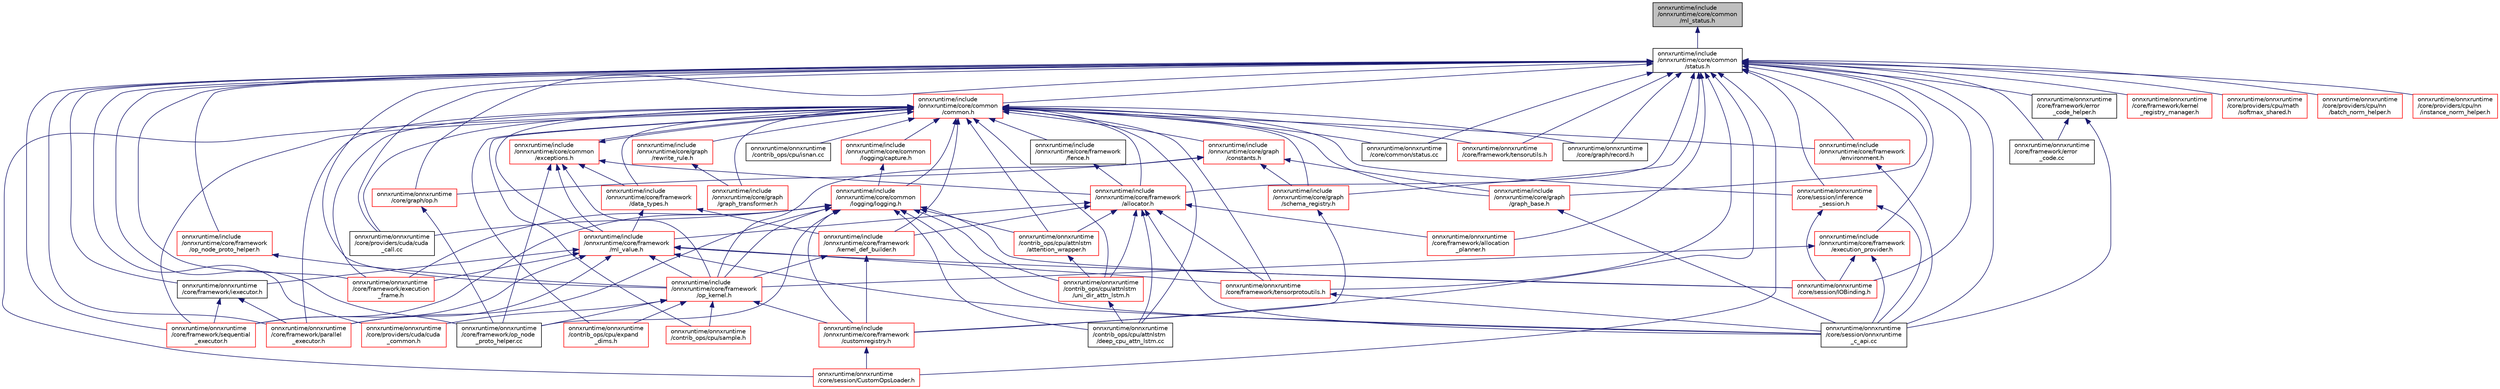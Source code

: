 digraph "onnxruntime/include/onnxruntime/core/common/ml_status.h"
{
  edge [fontname="Helvetica",fontsize="10",labelfontname="Helvetica",labelfontsize="10"];
  node [fontname="Helvetica",fontsize="10",shape=record];
  Node2 [label="onnxruntime/include\l/onnxruntime/core/common\l/ml_status.h",height=0.2,width=0.4,color="black", fillcolor="grey75", style="filled", fontcolor="black"];
  Node2 -> Node3 [dir="back",color="midnightblue",fontsize="10",style="solid"];
  Node3 [label="onnxruntime/include\l/onnxruntime/core/common\l/status.h",height=0.2,width=0.4,color="black", fillcolor="white", style="filled",URL="$status_8h.html"];
  Node3 -> Node4 [dir="back",color="midnightblue",fontsize="10",style="solid"];
  Node4 [label="onnxruntime/include\l/onnxruntime/core/common\l/common.h",height=0.2,width=0.4,color="red", fillcolor="white", style="filled",URL="$include_2onnxruntime_2core_2common_2common_8h.html"];
  Node4 -> Node5 [dir="back",color="midnightblue",fontsize="10",style="solid"];
  Node5 [label="onnxruntime/include\l/onnxruntime/core/common\l/exceptions.h",height=0.2,width=0.4,color="red", fillcolor="white", style="filled",URL="$exceptions_8h.html"];
  Node5 -> Node4 [dir="back",color="midnightblue",fontsize="10",style="solid"];
  Node5 -> Node6 [dir="back",color="midnightblue",fontsize="10",style="solid"];
  Node6 [label="onnxruntime/include\l/onnxruntime/core/framework\l/allocator.h",height=0.2,width=0.4,color="red", fillcolor="white", style="filled",URL="$framework_2allocator_8h.html"];
  Node6 -> Node7 [dir="back",color="midnightblue",fontsize="10",style="solid"];
  Node7 [label="onnxruntime/include\l/onnxruntime/core/framework\l/kernel_def_builder.h",height=0.2,width=0.4,color="red", fillcolor="white", style="filled",URL="$kernel__def__builder_8h.html"];
  Node7 -> Node8 [dir="back",color="midnightblue",fontsize="10",style="solid"];
  Node8 [label="onnxruntime/include\l/onnxruntime/core/framework\l/customregistry.h",height=0.2,width=0.4,color="red", fillcolor="white", style="filled",URL="$customregistry_8h.html"];
  Node8 -> Node11 [dir="back",color="midnightblue",fontsize="10",style="solid"];
  Node11 [label="onnxruntime/onnxruntime\l/core/session/CustomOpsLoader.h",height=0.2,width=0.4,color="red", fillcolor="white", style="filled",URL="$CustomOpsLoader_8h.html"];
  Node7 -> Node14 [dir="back",color="midnightblue",fontsize="10",style="solid"];
  Node14 [label="onnxruntime/include\l/onnxruntime/core/framework\l/op_kernel.h",height=0.2,width=0.4,color="red", fillcolor="white", style="filled",URL="$op__kernel_8h.html"];
  Node14 -> Node8 [dir="back",color="midnightblue",fontsize="10",style="solid"];
  Node14 -> Node28 [dir="back",color="midnightblue",fontsize="10",style="solid"];
  Node28 [label="onnxruntime/onnxruntime\l/contrib_ops/cpu/expand\l_dims.h",height=0.2,width=0.4,color="red", fillcolor="white", style="filled",URL="$expand__dims_8h.html"];
  Node14 -> Node30 [dir="back",color="midnightblue",fontsize="10",style="solid"];
  Node30 [label="onnxruntime/onnxruntime\l/contrib_ops/cpu/sample.h",height=0.2,width=0.4,color="red", fillcolor="white", style="filled",URL="$sample_8h.html"];
  Node14 -> Node50 [dir="back",color="midnightblue",fontsize="10",style="solid"];
  Node50 [label="onnxruntime/onnxruntime\l/core/framework/op_node\l_proto_helper.cc",height=0.2,width=0.4,color="black", fillcolor="white", style="filled",URL="$op__node__proto__helper_8cc.html"];
  Node14 -> Node221 [dir="back",color="midnightblue",fontsize="10",style="solid"];
  Node221 [label="onnxruntime/onnxruntime\l/core/providers/cuda/cuda\l_common.h",height=0.2,width=0.4,color="red", fillcolor="white", style="filled",URL="$cuda__common_8h.html"];
  Node6 -> Node270 [dir="back",color="midnightblue",fontsize="10",style="solid"];
  Node270 [label="onnxruntime/include\l/onnxruntime/core/framework\l/ml_value.h",height=0.2,width=0.4,color="red", fillcolor="white", style="filled",URL="$ml__value_8h.html"];
  Node270 -> Node14 [dir="back",color="midnightblue",fontsize="10",style="solid"];
  Node270 -> Node271 [dir="back",color="midnightblue",fontsize="10",style="solid"];
  Node271 [label="onnxruntime/onnxruntime\l/core/framework/execution\l_frame.h",height=0.2,width=0.4,color="red", fillcolor="white", style="filled",URL="$execution__frame_8h.html"];
  Node270 -> Node272 [dir="back",color="midnightblue",fontsize="10",style="solid"];
  Node272 [label="onnxruntime/onnxruntime\l/core/framework/iexecutor.h",height=0.2,width=0.4,color="black", fillcolor="white", style="filled",URL="$iexecutor_8h.html"];
  Node272 -> Node273 [dir="back",color="midnightblue",fontsize="10",style="solid"];
  Node273 [label="onnxruntime/onnxruntime\l/core/framework/parallel\l_executor.h",height=0.2,width=0.4,color="red", fillcolor="white", style="filled",URL="$parallel__executor_8h.html"];
  Node272 -> Node274 [dir="back",color="midnightblue",fontsize="10",style="solid"];
  Node274 [label="onnxruntime/onnxruntime\l/core/framework/sequential\l_executor.h",height=0.2,width=0.4,color="red", fillcolor="white", style="filled",URL="$sequential__executor_8h.html"];
  Node270 -> Node273 [dir="back",color="midnightblue",fontsize="10",style="solid"];
  Node270 -> Node274 [dir="back",color="midnightblue",fontsize="10",style="solid"];
  Node270 -> Node278 [dir="back",color="midnightblue",fontsize="10",style="solid"];
  Node278 [label="onnxruntime/onnxruntime\l/core/framework/tensorprotoutils.h",height=0.2,width=0.4,color="red", fillcolor="white", style="filled",URL="$tensorprotoutils_8h.html"];
  Node278 -> Node279 [dir="back",color="midnightblue",fontsize="10",style="solid"];
  Node279 [label="onnxruntime/onnxruntime\l/core/session/onnxruntime\l_c_api.cc",height=0.2,width=0.4,color="black", fillcolor="white", style="filled",URL="$onnxruntime__c__api_8cc.html"];
  Node270 -> Node280 [dir="back",color="midnightblue",fontsize="10",style="solid"];
  Node280 [label="onnxruntime/onnxruntime\l/core/session/IOBinding.h",height=0.2,width=0.4,color="red", fillcolor="white", style="filled",URL="$IOBinding_8h.html"];
  Node270 -> Node279 [dir="back",color="midnightblue",fontsize="10",style="solid"];
  Node6 -> Node307 [dir="back",color="midnightblue",fontsize="10",style="solid"];
  Node307 [label="onnxruntime/onnxruntime\l/contrib_ops/cpu/attnlstm\l/attention_wrapper.h",height=0.2,width=0.4,color="red", fillcolor="white", style="filled",URL="$attention__wrapper_8h.html"];
  Node307 -> Node305 [dir="back",color="midnightblue",fontsize="10",style="solid"];
  Node305 [label="onnxruntime/onnxruntime\l/contrib_ops/cpu/attnlstm\l/uni_dir_attn_lstm.h",height=0.2,width=0.4,color="red", fillcolor="white", style="filled",URL="$uni__dir__attn__lstm_8h.html"];
  Node305 -> Node27 [dir="back",color="midnightblue",fontsize="10",style="solid"];
  Node27 [label="onnxruntime/onnxruntime\l/contrib_ops/cpu/attnlstm\l/deep_cpu_attn_lstm.cc",height=0.2,width=0.4,color="black", fillcolor="white", style="filled",URL="$deep__cpu__attn__lstm_8cc.html"];
  Node6 -> Node305 [dir="back",color="midnightblue",fontsize="10",style="solid"];
  Node6 -> Node27 [dir="back",color="midnightblue",fontsize="10",style="solid"];
  Node6 -> Node308 [dir="back",color="midnightblue",fontsize="10",style="solid"];
  Node308 [label="onnxruntime/onnxruntime\l/core/framework/allocation\l_planner.h",height=0.2,width=0.4,color="red", fillcolor="white", style="filled",URL="$allocation__planner_8h.html"];
  Node6 -> Node278 [dir="back",color="midnightblue",fontsize="10",style="solid"];
  Node6 -> Node279 [dir="back",color="midnightblue",fontsize="10",style="solid"];
  Node5 -> Node325 [dir="back",color="midnightblue",fontsize="10",style="solid"];
  Node325 [label="onnxruntime/include\l/onnxruntime/core/framework\l/data_types.h",height=0.2,width=0.4,color="red", fillcolor="white", style="filled",URL="$data__types_8h.html"];
  Node325 -> Node7 [dir="back",color="midnightblue",fontsize="10",style="solid"];
  Node325 -> Node270 [dir="back",color="midnightblue",fontsize="10",style="solid"];
  Node5 -> Node270 [dir="back",color="midnightblue",fontsize="10",style="solid"];
  Node5 -> Node14 [dir="back",color="midnightblue",fontsize="10",style="solid"];
  Node5 -> Node50 [dir="back",color="midnightblue",fontsize="10",style="solid"];
  Node4 -> Node335 [dir="back",color="midnightblue",fontsize="10",style="solid"];
  Node335 [label="onnxruntime/include\l/onnxruntime/core/common\l/logging/capture.h",height=0.2,width=0.4,color="red", fillcolor="white", style="filled",URL="$capture_8h.html"];
  Node335 -> Node336 [dir="back",color="midnightblue",fontsize="10",style="solid"];
  Node336 [label="onnxruntime/include\l/onnxruntime/core/common\l/logging/logging.h",height=0.2,width=0.4,color="red", fillcolor="white", style="filled",URL="$logging_8h.html"];
  Node336 -> Node8 [dir="back",color="midnightblue",fontsize="10",style="solid"];
  Node336 -> Node14 [dir="back",color="midnightblue",fontsize="10",style="solid"];
  Node336 -> Node307 [dir="back",color="midnightblue",fontsize="10",style="solid"];
  Node336 -> Node305 [dir="back",color="midnightblue",fontsize="10",style="solid"];
  Node336 -> Node27 [dir="back",color="midnightblue",fontsize="10",style="solid"];
  Node336 -> Node271 [dir="back",color="midnightblue",fontsize="10",style="solid"];
  Node336 -> Node50 [dir="back",color="midnightblue",fontsize="10",style="solid"];
  Node336 -> Node273 [dir="back",color="midnightblue",fontsize="10",style="solid"];
  Node336 -> Node274 [dir="back",color="midnightblue",fontsize="10",style="solid"];
  Node336 -> Node352 [dir="back",color="midnightblue",fontsize="10",style="solid"];
  Node352 [label="onnxruntime/onnxruntime\l/core/providers/cuda/cuda\l_call.cc",height=0.2,width=0.4,color="black", fillcolor="white", style="filled",URL="$cuda__call_8cc.html"];
  Node336 -> Node280 [dir="back",color="midnightblue",fontsize="10",style="solid"];
  Node336 -> Node279 [dir="back",color="midnightblue",fontsize="10",style="solid"];
  Node4 -> Node336 [dir="back",color="midnightblue",fontsize="10",style="solid"];
  Node4 -> Node6 [dir="back",color="midnightblue",fontsize="10",style="solid"];
  Node4 -> Node325 [dir="back",color="midnightblue",fontsize="10",style="solid"];
  Node4 -> Node353 [dir="back",color="midnightblue",fontsize="10",style="solid"];
  Node353 [label="onnxruntime/include\l/onnxruntime/core/framework\l/environment.h",height=0.2,width=0.4,color="red", fillcolor="white", style="filled",URL="$environment_8h.html"];
  Node353 -> Node279 [dir="back",color="midnightblue",fontsize="10",style="solid"];
  Node4 -> Node354 [dir="back",color="midnightblue",fontsize="10",style="solid"];
  Node354 [label="onnxruntime/include\l/onnxruntime/core/framework\l/fence.h",height=0.2,width=0.4,color="black", fillcolor="white", style="filled",URL="$fence_8h.html"];
  Node354 -> Node6 [dir="back",color="midnightblue",fontsize="10",style="solid"];
  Node4 -> Node7 [dir="back",color="midnightblue",fontsize="10",style="solid"];
  Node4 -> Node270 [dir="back",color="midnightblue",fontsize="10",style="solid"];
  Node4 -> Node355 [dir="back",color="midnightblue",fontsize="10",style="solid"];
  Node355 [label="onnxruntime/include\l/onnxruntime/core/graph\l/constants.h",height=0.2,width=0.4,color="red", fillcolor="white", style="filled",URL="$constants_8h.html"];
  Node355 -> Node14 [dir="back",color="midnightblue",fontsize="10",style="solid"];
  Node355 -> Node356 [dir="back",color="midnightblue",fontsize="10",style="solid"];
  Node356 [label="onnxruntime/include\l/onnxruntime/core/graph\l/graph_base.h",height=0.2,width=0.4,color="red", fillcolor="white", style="filled",URL="$graph__base_8h.html"];
  Node356 -> Node279 [dir="back",color="midnightblue",fontsize="10",style="solid"];
  Node355 -> Node380 [dir="back",color="midnightblue",fontsize="10",style="solid"];
  Node380 [label="onnxruntime/include\l/onnxruntime/core/graph\l/schema_registry.h",height=0.2,width=0.4,color="red", fillcolor="white", style="filled",URL="$schema__registry_8h.html"];
  Node380 -> Node8 [dir="back",color="midnightblue",fontsize="10",style="solid"];
  Node355 -> Node384 [dir="back",color="midnightblue",fontsize="10",style="solid"];
  Node384 [label="onnxruntime/onnxruntime\l/core/graph/op.h",height=0.2,width=0.4,color="red", fillcolor="white", style="filled",URL="$op_8h.html"];
  Node384 -> Node50 [dir="back",color="midnightblue",fontsize="10",style="solid"];
  Node4 -> Node356 [dir="back",color="midnightblue",fontsize="10",style="solid"];
  Node4 -> Node359 [dir="back",color="midnightblue",fontsize="10",style="solid"];
  Node359 [label="onnxruntime/include\l/onnxruntime/core/graph\l/graph_transformer.h",height=0.2,width=0.4,color="red", fillcolor="white", style="filled",URL="$graph__transformer_8h.html"];
  Node4 -> Node371 [dir="back",color="midnightblue",fontsize="10",style="solid"];
  Node371 [label="onnxruntime/include\l/onnxruntime/core/graph\l/rewrite_rule.h",height=0.2,width=0.4,color="red", fillcolor="white", style="filled",URL="$rewrite__rule_8h.html"];
  Node371 -> Node359 [dir="back",color="midnightblue",fontsize="10",style="solid"];
  Node4 -> Node380 [dir="back",color="midnightblue",fontsize="10",style="solid"];
  Node4 -> Node307 [dir="back",color="midnightblue",fontsize="10",style="solid"];
  Node4 -> Node305 [dir="back",color="midnightblue",fontsize="10",style="solid"];
  Node4 -> Node27 [dir="back",color="midnightblue",fontsize="10",style="solid"];
  Node4 -> Node28 [dir="back",color="midnightblue",fontsize="10",style="solid"];
  Node4 -> Node30 [dir="back",color="midnightblue",fontsize="10",style="solid"];
  Node4 -> Node33 [dir="back",color="midnightblue",fontsize="10",style="solid"];
  Node33 [label="onnxruntime/onnxruntime\l/contrib_ops/cpu/isnan.cc",height=0.2,width=0.4,color="black", fillcolor="white", style="filled",URL="$isnan_8cc.html"];
  Node4 -> Node385 [dir="back",color="midnightblue",fontsize="10",style="solid"];
  Node385 [label="onnxruntime/onnxruntime\l/core/common/status.cc",height=0.2,width=0.4,color="black", fillcolor="white", style="filled",URL="$status_8cc.html"];
  Node4 -> Node271 [dir="back",color="midnightblue",fontsize="10",style="solid"];
  Node4 -> Node273 [dir="back",color="midnightblue",fontsize="10",style="solid"];
  Node4 -> Node274 [dir="back",color="midnightblue",fontsize="10",style="solid"];
  Node4 -> Node278 [dir="back",color="midnightblue",fontsize="10",style="solid"];
  Node4 -> Node389 [dir="back",color="midnightblue",fontsize="10",style="solid"];
  Node389 [label="onnxruntime/onnxruntime\l/core/framework/tensorutils.h",height=0.2,width=0.4,color="red", fillcolor="white", style="filled",URL="$tensorutils_8h.html"];
  Node4 -> Node393 [dir="back",color="midnightblue",fontsize="10",style="solid"];
  Node393 [label="onnxruntime/onnxruntime\l/core/graph/record.h",height=0.2,width=0.4,color="black", fillcolor="white", style="filled",URL="$record_8h.html"];
  Node4 -> Node352 [dir="back",color="midnightblue",fontsize="10",style="solid"];
  Node4 -> Node11 [dir="back",color="midnightblue",fontsize="10",style="solid"];
  Node4 -> Node402 [dir="back",color="midnightblue",fontsize="10",style="solid"];
  Node402 [label="onnxruntime/onnxruntime\l/core/session/inference\l_session.h",height=0.2,width=0.4,color="red", fillcolor="white", style="filled",URL="$inference__session_8h.html"];
  Node402 -> Node280 [dir="back",color="midnightblue",fontsize="10",style="solid"];
  Node402 -> Node279 [dir="back",color="midnightblue",fontsize="10",style="solid"];
  Node3 -> Node6 [dir="back",color="midnightblue",fontsize="10",style="solid"];
  Node3 -> Node8 [dir="back",color="midnightblue",fontsize="10",style="solid"];
  Node3 -> Node353 [dir="back",color="midnightblue",fontsize="10",style="solid"];
  Node3 -> Node282 [dir="back",color="midnightblue",fontsize="10",style="solid"];
  Node282 [label="onnxruntime/include\l/onnxruntime/core/framework\l/execution_provider.h",height=0.2,width=0.4,color="red", fillcolor="white", style="filled",URL="$execution__provider_8h.html"];
  Node282 -> Node14 [dir="back",color="midnightblue",fontsize="10",style="solid"];
  Node282 -> Node280 [dir="back",color="midnightblue",fontsize="10",style="solid"];
  Node282 -> Node279 [dir="back",color="midnightblue",fontsize="10",style="solid"];
  Node3 -> Node14 [dir="back",color="midnightblue",fontsize="10",style="solid"];
  Node3 -> Node358 [dir="back",color="midnightblue",fontsize="10",style="solid"];
  Node358 [label="onnxruntime/include\l/onnxruntime/core/framework\l/op_node_proto_helper.h",height=0.2,width=0.4,color="red", fillcolor="white", style="filled",URL="$op__node__proto__helper_8h.html"];
  Node358 -> Node14 [dir="back",color="midnightblue",fontsize="10",style="solid"];
  Node3 -> Node356 [dir="back",color="midnightblue",fontsize="10",style="solid"];
  Node3 -> Node380 [dir="back",color="midnightblue",fontsize="10",style="solid"];
  Node3 -> Node385 [dir="back",color="midnightblue",fontsize="10",style="solid"];
  Node3 -> Node308 [dir="back",color="midnightblue",fontsize="10",style="solid"];
  Node3 -> Node405 [dir="back",color="midnightblue",fontsize="10",style="solid"];
  Node405 [label="onnxruntime/onnxruntime\l/core/framework/error\l_code.cc",height=0.2,width=0.4,color="black", fillcolor="white", style="filled",URL="$error__code_8cc.html"];
  Node3 -> Node406 [dir="back",color="midnightblue",fontsize="10",style="solid"];
  Node406 [label="onnxruntime/onnxruntime\l/core/framework/error\l_code_helper.h",height=0.2,width=0.4,color="black", fillcolor="white", style="filled",URL="$error__code__helper_8h.html"];
  Node406 -> Node405 [dir="back",color="midnightblue",fontsize="10",style="solid"];
  Node406 -> Node279 [dir="back",color="midnightblue",fontsize="10",style="solid"];
  Node3 -> Node271 [dir="back",color="midnightblue",fontsize="10",style="solid"];
  Node3 -> Node272 [dir="back",color="midnightblue",fontsize="10",style="solid"];
  Node3 -> Node374 [dir="back",color="midnightblue",fontsize="10",style="solid"];
  Node374 [label="onnxruntime/onnxruntime\l/core/framework/kernel\l_registry_manager.h",height=0.2,width=0.4,color="red", fillcolor="white", style="filled",URL="$kernel__registry__manager_8h.html"];
  Node3 -> Node50 [dir="back",color="midnightblue",fontsize="10",style="solid"];
  Node3 -> Node273 [dir="back",color="midnightblue",fontsize="10",style="solid"];
  Node3 -> Node274 [dir="back",color="midnightblue",fontsize="10",style="solid"];
  Node3 -> Node278 [dir="back",color="midnightblue",fontsize="10",style="solid"];
  Node3 -> Node389 [dir="back",color="midnightblue",fontsize="10",style="solid"];
  Node3 -> Node384 [dir="back",color="midnightblue",fontsize="10",style="solid"];
  Node3 -> Node393 [dir="back",color="midnightblue",fontsize="10",style="solid"];
  Node3 -> Node407 [dir="back",color="midnightblue",fontsize="10",style="solid"];
  Node407 [label="onnxruntime/onnxruntime\l/core/providers/cpu/math\l/softmax_shared.h",height=0.2,width=0.4,color="red", fillcolor="white", style="filled",URL="$softmax__shared_8h.html"];
  Node3 -> Node296 [dir="back",color="midnightblue",fontsize="10",style="solid"];
  Node296 [label="onnxruntime/onnxruntime\l/core/providers/cpu/nn\l/batch_norm_helper.h",height=0.2,width=0.4,color="red", fillcolor="white", style="filled",URL="$batch__norm__helper_8h.html"];
  Node3 -> Node297 [dir="back",color="midnightblue",fontsize="10",style="solid"];
  Node297 [label="onnxruntime/onnxruntime\l/core/providers/cpu/nn\l/instance_norm_helper.h",height=0.2,width=0.4,color="red", fillcolor="white", style="filled",URL="$instance__norm__helper_8h.html"];
  Node3 -> Node221 [dir="back",color="midnightblue",fontsize="10",style="solid"];
  Node3 -> Node352 [dir="back",color="midnightblue",fontsize="10",style="solid"];
  Node3 -> Node11 [dir="back",color="midnightblue",fontsize="10",style="solid"];
  Node3 -> Node402 [dir="back",color="midnightblue",fontsize="10",style="solid"];
  Node3 -> Node280 [dir="back",color="midnightblue",fontsize="10",style="solid"];
  Node3 -> Node279 [dir="back",color="midnightblue",fontsize="10",style="solid"];
}
